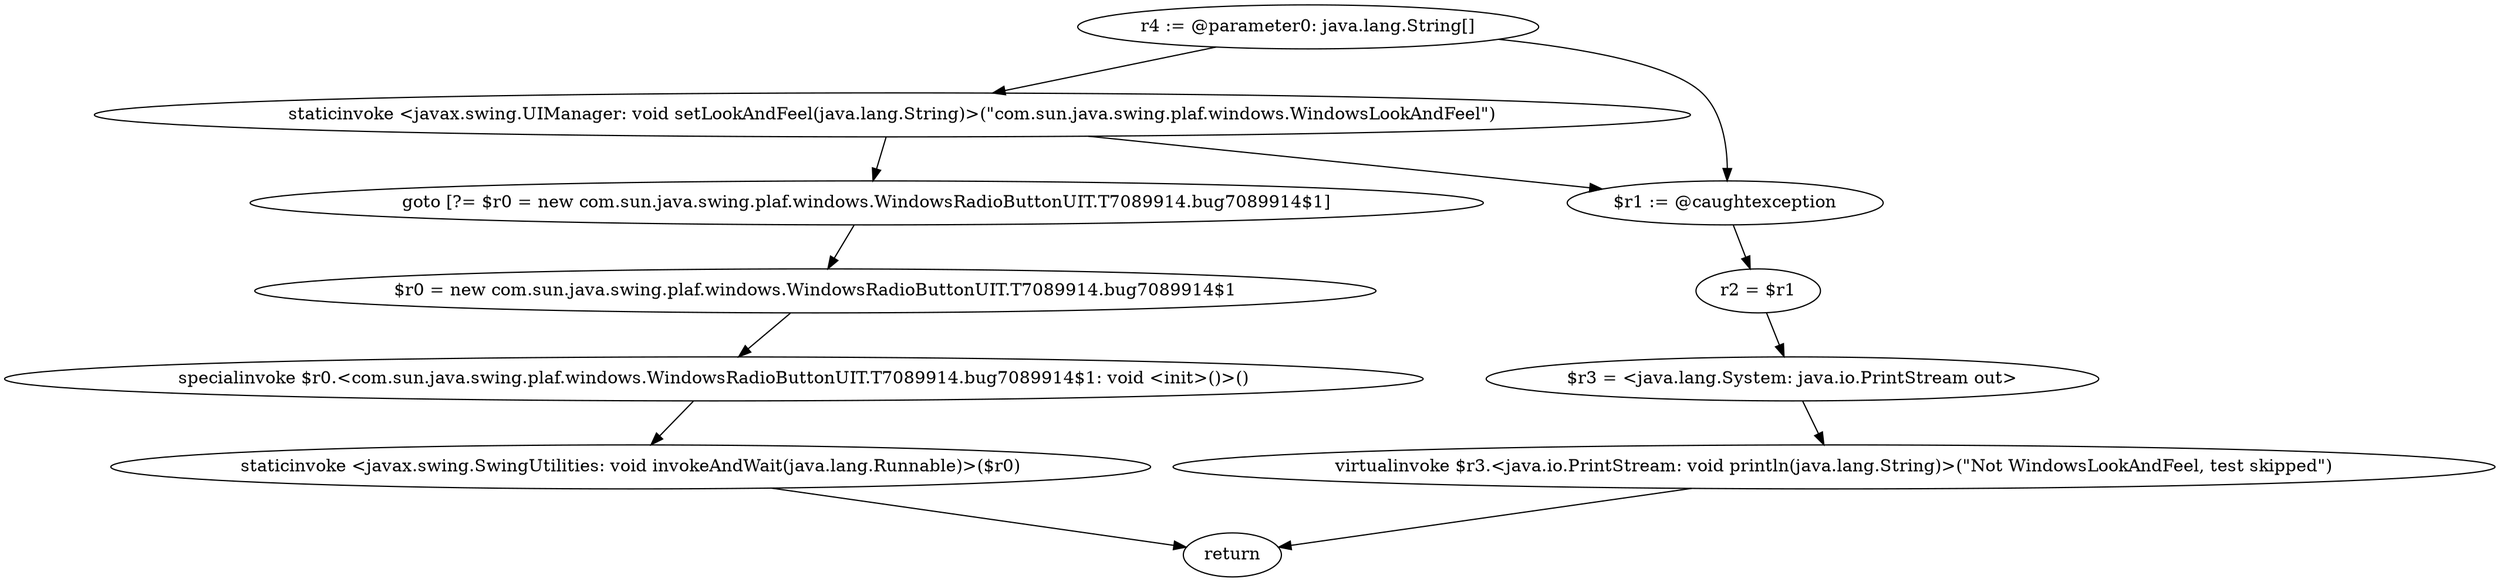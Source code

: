 digraph "unitGraph" {
    "r4 := @parameter0: java.lang.String[]"
    "staticinvoke <javax.swing.UIManager: void setLookAndFeel(java.lang.String)>(\"com.sun.java.swing.plaf.windows.WindowsLookAndFeel\")"
    "goto [?= $r0 = new com.sun.java.swing.plaf.windows.WindowsRadioButtonUIT.T7089914.bug7089914$1]"
    "$r1 := @caughtexception"
    "r2 = $r1"
    "$r3 = <java.lang.System: java.io.PrintStream out>"
    "virtualinvoke $r3.<java.io.PrintStream: void println(java.lang.String)>(\"Not WindowsLookAndFeel, test skipped\")"
    "return"
    "$r0 = new com.sun.java.swing.plaf.windows.WindowsRadioButtonUIT.T7089914.bug7089914$1"
    "specialinvoke $r0.<com.sun.java.swing.plaf.windows.WindowsRadioButtonUIT.T7089914.bug7089914$1: void <init>()>()"
    "staticinvoke <javax.swing.SwingUtilities: void invokeAndWait(java.lang.Runnable)>($r0)"
    "r4 := @parameter0: java.lang.String[]"->"staticinvoke <javax.swing.UIManager: void setLookAndFeel(java.lang.String)>(\"com.sun.java.swing.plaf.windows.WindowsLookAndFeel\")";
    "r4 := @parameter0: java.lang.String[]"->"$r1 := @caughtexception";
    "staticinvoke <javax.swing.UIManager: void setLookAndFeel(java.lang.String)>(\"com.sun.java.swing.plaf.windows.WindowsLookAndFeel\")"->"goto [?= $r0 = new com.sun.java.swing.plaf.windows.WindowsRadioButtonUIT.T7089914.bug7089914$1]";
    "staticinvoke <javax.swing.UIManager: void setLookAndFeel(java.lang.String)>(\"com.sun.java.swing.plaf.windows.WindowsLookAndFeel\")"->"$r1 := @caughtexception";
    "goto [?= $r0 = new com.sun.java.swing.plaf.windows.WindowsRadioButtonUIT.T7089914.bug7089914$1]"->"$r0 = new com.sun.java.swing.plaf.windows.WindowsRadioButtonUIT.T7089914.bug7089914$1";
    "$r1 := @caughtexception"->"r2 = $r1";
    "r2 = $r1"->"$r3 = <java.lang.System: java.io.PrintStream out>";
    "$r3 = <java.lang.System: java.io.PrintStream out>"->"virtualinvoke $r3.<java.io.PrintStream: void println(java.lang.String)>(\"Not WindowsLookAndFeel, test skipped\")";
    "virtualinvoke $r3.<java.io.PrintStream: void println(java.lang.String)>(\"Not WindowsLookAndFeel, test skipped\")"->"return";
    "$r0 = new com.sun.java.swing.plaf.windows.WindowsRadioButtonUIT.T7089914.bug7089914$1"->"specialinvoke $r0.<com.sun.java.swing.plaf.windows.WindowsRadioButtonUIT.T7089914.bug7089914$1: void <init>()>()";
    "specialinvoke $r0.<com.sun.java.swing.plaf.windows.WindowsRadioButtonUIT.T7089914.bug7089914$1: void <init>()>()"->"staticinvoke <javax.swing.SwingUtilities: void invokeAndWait(java.lang.Runnable)>($r0)";
    "staticinvoke <javax.swing.SwingUtilities: void invokeAndWait(java.lang.Runnable)>($r0)"->"return";
}
